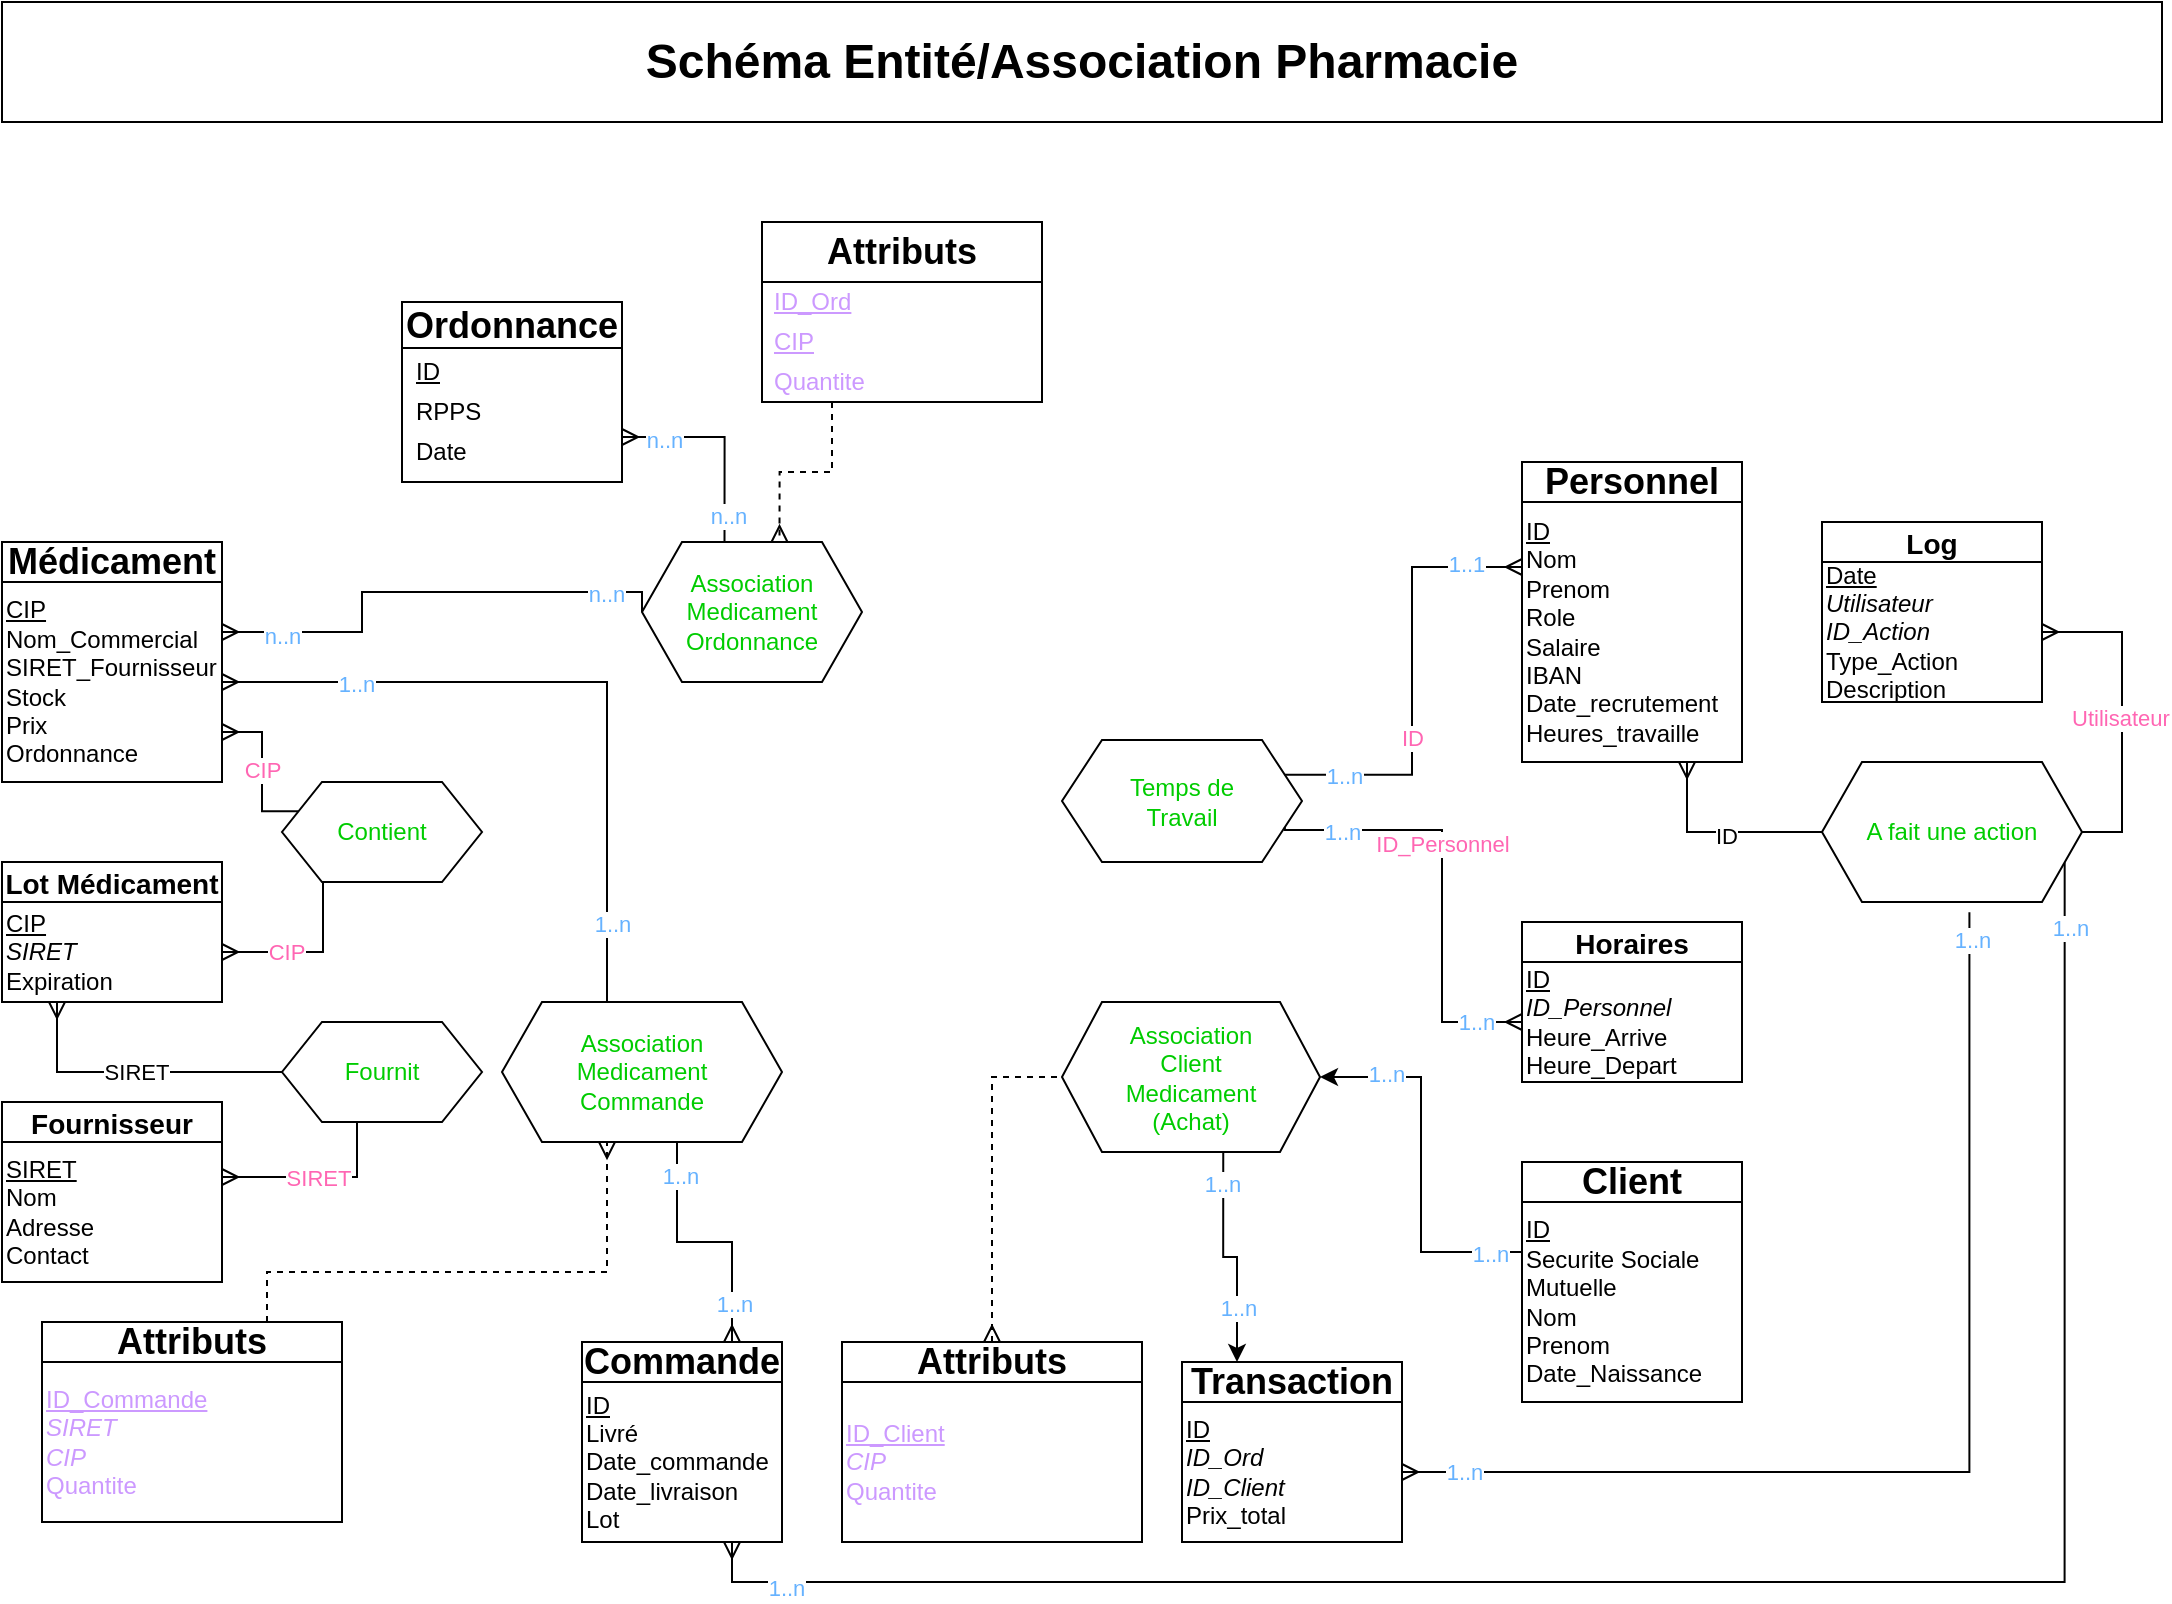 <mxfile version="24.8.2">
  <diagram name="Page-1" id="5rxcv67BSNvPamIYlfbg">
    <mxGraphModel dx="1302" dy="688" grid="1" gridSize="10" guides="1" tooltips="1" connect="1" arrows="0" fold="1" page="1" pageScale="1" pageWidth="1169" pageHeight="827" math="0" shadow="0">
      <root>
        <mxCell id="0" />
        <mxCell id="1" parent="0" />
        <mxCell id="A8mMHWh_19c2tBusHKfJ-32" value="&lt;font color=&quot;#ff66b3&quot;&gt;CIP&lt;/font&gt;" style="edgeStyle=orthogonalEdgeStyle;rounded=0;orthogonalLoop=1;jettySize=auto;html=1;exitX=1;exitY=0.75;exitDx=0;exitDy=0;entryX=0;entryY=0.25;entryDx=0;entryDy=0;endArrow=none;endFill=0;startArrow=ERmany;startFill=0;" edge="1" parent="1" source="A8mMHWh_19c2tBusHKfJ-1" target="A8mMHWh_19c2tBusHKfJ-26">
          <mxGeometry relative="1" as="geometry" />
        </mxCell>
        <mxCell id="A8mMHWh_19c2tBusHKfJ-75" style="edgeStyle=orthogonalEdgeStyle;rounded=0;orthogonalLoop=1;jettySize=auto;html=1;exitX=1;exitY=0.25;exitDx=0;exitDy=0;entryX=0;entryY=0.5;entryDx=0;entryDy=0;endArrow=none;endFill=0;startArrow=ERmany;startFill=0;" edge="1" parent="1" source="A8mMHWh_19c2tBusHKfJ-1" target="A8mMHWh_19c2tBusHKfJ-65">
          <mxGeometry relative="1" as="geometry">
            <Array as="points">
              <mxPoint x="220" y="325" />
              <mxPoint x="220" y="305" />
            </Array>
          </mxGeometry>
        </mxCell>
        <mxCell id="A8mMHWh_19c2tBusHKfJ-76" value="n..n" style="edgeLabel;html=1;align=center;verticalAlign=middle;resizable=0;points=[];fontColor=#66B2FF;" vertex="1" connectable="0" parent="A8mMHWh_19c2tBusHKfJ-75">
          <mxGeometry x="-0.751" y="-2" relative="1" as="geometry">
            <mxPoint as="offset" />
          </mxGeometry>
        </mxCell>
        <mxCell id="A8mMHWh_19c2tBusHKfJ-77" value="n..n" style="edgeLabel;html=1;align=center;verticalAlign=middle;resizable=0;points=[];fontColor=#66B2FF;" vertex="1" connectable="0" parent="A8mMHWh_19c2tBusHKfJ-75">
          <mxGeometry x="0.888" y="-1" relative="1" as="geometry">
            <mxPoint x="-15" as="offset" />
          </mxGeometry>
        </mxCell>
        <mxCell id="A8mMHWh_19c2tBusHKfJ-93" style="edgeStyle=orthogonalEdgeStyle;rounded=0;orthogonalLoop=1;jettySize=auto;html=1;exitX=1;exitY=0.5;exitDx=0;exitDy=0;entryX=0.375;entryY=0;entryDx=0;entryDy=0;startArrow=ERmany;startFill=0;endArrow=none;endFill=0;" edge="1" parent="1" source="A8mMHWh_19c2tBusHKfJ-1" target="A8mMHWh_19c2tBusHKfJ-78">
          <mxGeometry relative="1" as="geometry" />
        </mxCell>
        <mxCell id="A8mMHWh_19c2tBusHKfJ-94" value="1..n" style="edgeLabel;html=1;align=center;verticalAlign=middle;resizable=0;points=[];fontColor=#66B2FF;" vertex="1" connectable="0" parent="A8mMHWh_19c2tBusHKfJ-93">
          <mxGeometry x="-0.619" y="-1" relative="1" as="geometry">
            <mxPoint as="offset" />
          </mxGeometry>
        </mxCell>
        <mxCell id="A8mMHWh_19c2tBusHKfJ-95" value="1..n" style="edgeLabel;html=1;align=center;verticalAlign=middle;resizable=0;points=[];fontColor=#66B2FF;" vertex="1" connectable="0" parent="A8mMHWh_19c2tBusHKfJ-93">
          <mxGeometry x="0.779" y="2" relative="1" as="geometry">
            <mxPoint as="offset" />
          </mxGeometry>
        </mxCell>
        <mxCell id="A8mMHWh_19c2tBusHKfJ-1" value="&lt;div style=&quot;line-height: 120%;&quot;&gt;&lt;u style=&quot;background-color: initial;&quot;&gt;CIP&lt;/u&gt;&lt;/div&gt;&lt;span style=&quot;background-color: initial;&quot;&gt;&lt;div style=&quot;line-height: 120%;&quot;&gt;&lt;span style=&quot;background-color: initial;&quot;&gt;Nom_Commercial&lt;/span&gt;&lt;/div&gt;&lt;/span&gt;&lt;div style=&quot;line-height: 120%;&quot;&gt;&lt;div style=&quot;line-height: 120%;&quot;&gt;&lt;span style=&quot;background-color: initial;&quot;&gt;SIRET_Fournisseur&lt;/span&gt;&lt;/div&gt;&lt;div style=&quot;line-height: 120%;&quot;&gt;&lt;span style=&quot;background-color: initial;&quot;&gt;Stock&lt;/span&gt;&lt;/div&gt;&lt;div style=&quot;line-height: 120%;&quot;&gt;&lt;span style=&quot;background-color: initial;&quot;&gt;Prix&lt;/span&gt;&lt;/div&gt;&lt;div style=&quot;line-height: 120%;&quot;&gt;&lt;span style=&quot;background-color: initial;&quot;&gt;Ordonnance&lt;/span&gt;&lt;/div&gt;&lt;/div&gt;" style="rounded=0;align=left;html=1;textDirection=ltr;" vertex="1" parent="1">
          <mxGeometry x="40" y="300" width="110" height="100" as="geometry" />
        </mxCell>
        <mxCell id="A8mMHWh_19c2tBusHKfJ-3" value="&lt;h2&gt;Médicament&lt;/h2&gt;" style="rounded=0;whiteSpace=wrap;html=1;" vertex="1" parent="1">
          <mxGeometry x="40" y="280" width="110" height="20" as="geometry" />
        </mxCell>
        <mxCell id="A8mMHWh_19c2tBusHKfJ-39" value="SIRET" style="edgeStyle=orthogonalEdgeStyle;rounded=0;orthogonalLoop=1;jettySize=auto;html=1;exitX=0.25;exitY=1;exitDx=0;exitDy=0;entryX=0;entryY=0.5;entryDx=0;entryDy=0;endArrow=none;endFill=0;startArrow=ERmany;startFill=0;" edge="1" parent="1" source="A8mMHWh_19c2tBusHKfJ-6" target="A8mMHWh_19c2tBusHKfJ-37">
          <mxGeometry relative="1" as="geometry" />
        </mxCell>
        <mxCell id="A8mMHWh_19c2tBusHKfJ-6" value="&lt;u&gt;CIP&lt;/u&gt;&lt;div&gt;&lt;i&gt;SIRET&lt;/i&gt;&lt;br&gt;&lt;div&gt;Expiration&lt;/div&gt;&lt;/div&gt;" style="rounded=0;whiteSpace=wrap;html=1;align=left;" vertex="1" parent="1">
          <mxGeometry x="40" y="460" width="110" height="50" as="geometry" />
        </mxCell>
        <mxCell id="A8mMHWh_19c2tBusHKfJ-7" value="&lt;h2&gt;&lt;font style=&quot;font-size: 14px;&quot;&gt;Lot Médicament&lt;/font&gt;&lt;/h2&gt;" style="rounded=0;whiteSpace=wrap;html=1;" vertex="1" parent="1">
          <mxGeometry x="40" y="440" width="110" height="20" as="geometry" />
        </mxCell>
        <mxCell id="A8mMHWh_19c2tBusHKfJ-8" value="&lt;u&gt;ID&lt;/u&gt;&lt;div&gt;Nom&lt;/div&gt;&lt;div&gt;Prenom&lt;/div&gt;&lt;div&gt;Role&lt;/div&gt;&lt;div&gt;Salaire&lt;/div&gt;&lt;div&gt;IBAN&lt;/div&gt;&lt;div&gt;Date_recrutement&lt;/div&gt;&lt;div&gt;Heures_travaille&lt;/div&gt;" style="rounded=0;whiteSpace=wrap;html=1;align=left;" vertex="1" parent="1">
          <mxGeometry x="800" y="260" width="110" height="130" as="geometry" />
        </mxCell>
        <mxCell id="A8mMHWh_19c2tBusHKfJ-9" value="&lt;h2&gt;Personnel&lt;/h2&gt;" style="rounded=0;whiteSpace=wrap;html=1;" vertex="1" parent="1">
          <mxGeometry x="800" y="240" width="110" height="20" as="geometry" />
        </mxCell>
        <mxCell id="A8mMHWh_19c2tBusHKfJ-10" value="&lt;u&gt;ID&lt;/u&gt;&lt;div&gt;&lt;i&gt;ID_Personnel&lt;/i&gt;&lt;/div&gt;&lt;div&gt;Heure_Arrive&lt;/div&gt;&lt;div&gt;Heure_Depart&lt;/div&gt;" style="rounded=0;whiteSpace=wrap;html=1;align=left;" vertex="1" parent="1">
          <mxGeometry x="800" y="490" width="110" height="60" as="geometry" />
        </mxCell>
        <mxCell id="A8mMHWh_19c2tBusHKfJ-11" value="&lt;h2&gt;&lt;font style=&quot;font-size: 14px;&quot;&gt;Horaires&lt;/font&gt;&lt;/h2&gt;" style="rounded=0;whiteSpace=wrap;html=1;" vertex="1" parent="1">
          <mxGeometry x="800" y="470" width="110" height="20" as="geometry" />
        </mxCell>
        <mxCell id="A8mMHWh_19c2tBusHKfJ-38" value="&lt;font color=&quot;#ff66b3&quot;&gt;SIRET&lt;/font&gt;" style="edgeStyle=orthogonalEdgeStyle;rounded=0;orthogonalLoop=1;jettySize=auto;html=1;exitX=1;exitY=0.25;exitDx=0;exitDy=0;entryX=0.375;entryY=1;entryDx=0;entryDy=0;endArrow=none;endFill=0;startArrow=ERmany;startFill=0;" edge="1" parent="1" source="A8mMHWh_19c2tBusHKfJ-12" target="A8mMHWh_19c2tBusHKfJ-37">
          <mxGeometry relative="1" as="geometry" />
        </mxCell>
        <mxCell id="A8mMHWh_19c2tBusHKfJ-12" value="&lt;u&gt;SIRET&lt;/u&gt;&lt;div&gt;Nom&lt;/div&gt;&lt;div&gt;Adresse&lt;/div&gt;&lt;div&gt;Contact&lt;/div&gt;" style="rounded=0;whiteSpace=wrap;html=1;align=left;" vertex="1" parent="1">
          <mxGeometry x="40" y="580" width="110" height="70" as="geometry" />
        </mxCell>
        <mxCell id="A8mMHWh_19c2tBusHKfJ-13" value="&lt;h2&gt;&lt;font style=&quot;font-size: 14px;&quot;&gt;Fournisseur&lt;/font&gt;&lt;/h2&gt;" style="rounded=0;whiteSpace=wrap;html=1;" vertex="1" parent="1">
          <mxGeometry x="40" y="560" width="110" height="20" as="geometry" />
        </mxCell>
        <mxCell id="A8mMHWh_19c2tBusHKfJ-101" style="edgeStyle=orthogonalEdgeStyle;rounded=0;orthogonalLoop=1;jettySize=auto;html=1;exitX=0;exitY=0.25;exitDx=0;exitDy=0;entryX=1;entryY=0.5;entryDx=0;entryDy=0;" edge="1" parent="1" source="A8mMHWh_19c2tBusHKfJ-15" target="A8mMHWh_19c2tBusHKfJ-100">
          <mxGeometry relative="1" as="geometry" />
        </mxCell>
        <mxCell id="A8mMHWh_19c2tBusHKfJ-110" value="1..n" style="edgeLabel;html=1;align=center;verticalAlign=middle;resizable=0;points=[];fontColor=#66B2FF;" vertex="1" connectable="0" parent="A8mMHWh_19c2tBusHKfJ-101">
          <mxGeometry x="-0.829" y="1" relative="1" as="geometry">
            <mxPoint as="offset" />
          </mxGeometry>
        </mxCell>
        <mxCell id="A8mMHWh_19c2tBusHKfJ-111" value="1..n" style="edgeLabel;html=1;align=center;verticalAlign=middle;resizable=0;points=[];fontColor=#66B2FF;" vertex="1" connectable="0" parent="A8mMHWh_19c2tBusHKfJ-101">
          <mxGeometry x="0.792" y="-2" relative="1" as="geometry">
            <mxPoint x="13" as="offset" />
          </mxGeometry>
        </mxCell>
        <mxCell id="A8mMHWh_19c2tBusHKfJ-15" value="&lt;u&gt;ID&lt;/u&gt;&lt;div&gt;Securite Sociale&lt;/div&gt;&lt;div&gt;Mutuelle&lt;/div&gt;&lt;div&gt;Nom&lt;/div&gt;&lt;div&gt;Prenom&lt;/div&gt;&lt;div&gt;Date_Naissance&lt;/div&gt;" style="rounded=0;whiteSpace=wrap;html=1;align=left;" vertex="1" parent="1">
          <mxGeometry x="800" y="610" width="110" height="100" as="geometry" />
        </mxCell>
        <mxCell id="A8mMHWh_19c2tBusHKfJ-16" value="&lt;h2&gt;Client&lt;/h2&gt;" style="rounded=0;whiteSpace=wrap;html=1;" vertex="1" parent="1">
          <mxGeometry x="800" y="590" width="110" height="20" as="geometry" />
        </mxCell>
        <mxCell id="A8mMHWh_19c2tBusHKfJ-115" style="edgeStyle=orthogonalEdgeStyle;rounded=0;orthogonalLoop=1;jettySize=auto;html=1;exitX=0.75;exitY=1;exitDx=0;exitDy=0;entryX=1;entryY=0.75;entryDx=0;entryDy=0;startArrow=ERmany;startFill=0;endArrow=none;endFill=0;" edge="1" parent="1" source="A8mMHWh_19c2tBusHKfJ-19" target="A8mMHWh_19c2tBusHKfJ-46">
          <mxGeometry relative="1" as="geometry" />
        </mxCell>
        <mxCell id="A8mMHWh_19c2tBusHKfJ-116" value="1..n" style="edgeLabel;html=1;align=center;verticalAlign=middle;resizable=0;points=[];fontColor=#66B2FF;" vertex="1" connectable="0" parent="A8mMHWh_19c2tBusHKfJ-115">
          <mxGeometry x="-0.91" y="-3" relative="1" as="geometry">
            <mxPoint as="offset" />
          </mxGeometry>
        </mxCell>
        <mxCell id="A8mMHWh_19c2tBusHKfJ-117" value="1..n" style="edgeLabel;html=1;align=center;verticalAlign=middle;resizable=0;points=[];fontColor=#66B2FF;" vertex="1" connectable="0" parent="A8mMHWh_19c2tBusHKfJ-115">
          <mxGeometry x="0.938" y="-2" relative="1" as="geometry">
            <mxPoint as="offset" />
          </mxGeometry>
        </mxCell>
        <mxCell id="A8mMHWh_19c2tBusHKfJ-19" value="&lt;u&gt;ID&lt;/u&gt;&lt;div&gt;Livré&lt;/div&gt;&lt;div&gt;Date_commande&lt;/div&gt;&lt;div&gt;Date_livraison&lt;/div&gt;&lt;div&gt;Lot&lt;/div&gt;" style="rounded=0;whiteSpace=wrap;html=1;align=left;" vertex="1" parent="1">
          <mxGeometry x="330" y="700" width="100" height="80" as="geometry" />
        </mxCell>
        <mxCell id="A8mMHWh_19c2tBusHKfJ-92" style="edgeStyle=orthogonalEdgeStyle;rounded=0;orthogonalLoop=1;jettySize=auto;html=1;exitX=0.75;exitY=0;exitDx=0;exitDy=0;entryX=0.625;entryY=1;entryDx=0;entryDy=0;endArrow=none;endFill=0;startArrow=ERmany;startFill=0;" edge="1" parent="1" source="A8mMHWh_19c2tBusHKfJ-20" target="A8mMHWh_19c2tBusHKfJ-78">
          <mxGeometry relative="1" as="geometry" />
        </mxCell>
        <mxCell id="A8mMHWh_19c2tBusHKfJ-97" value="1..n" style="edgeLabel;html=1;align=center;verticalAlign=middle;resizable=0;points=[];fontColor=#66B2FF;" vertex="1" connectable="0" parent="A8mMHWh_19c2tBusHKfJ-92">
          <mxGeometry x="-0.704" y="-1" relative="1" as="geometry">
            <mxPoint as="offset" />
          </mxGeometry>
        </mxCell>
        <mxCell id="A8mMHWh_19c2tBusHKfJ-98" value="1..n" style="edgeLabel;html=1;align=center;verticalAlign=middle;resizable=0;points=[];fontColor=#66B2FF;" vertex="1" connectable="0" parent="A8mMHWh_19c2tBusHKfJ-92">
          <mxGeometry x="0.743" y="-1" relative="1" as="geometry">
            <mxPoint as="offset" />
          </mxGeometry>
        </mxCell>
        <mxCell id="A8mMHWh_19c2tBusHKfJ-20" value="&lt;h2&gt;Commande&lt;/h2&gt;" style="rounded=0;whiteSpace=wrap;html=1;" vertex="1" parent="1">
          <mxGeometry x="330" y="680" width="100" height="20" as="geometry" />
        </mxCell>
        <mxCell id="A8mMHWh_19c2tBusHKfJ-21" value="&lt;u&gt;ID&lt;/u&gt;&lt;div&gt;&lt;i&gt;ID_Ord&lt;/i&gt;&lt;/div&gt;&lt;div&gt;&lt;i&gt;ID_Client&lt;/i&gt;&lt;/div&gt;&lt;div&gt;Prix_total&lt;/div&gt;" style="rounded=0;whiteSpace=wrap;html=1;align=left;" vertex="1" parent="1">
          <mxGeometry x="630" y="710" width="110" height="70" as="geometry" />
        </mxCell>
        <mxCell id="A8mMHWh_19c2tBusHKfJ-22" value="&lt;h2&gt;Transaction&lt;/h2&gt;" style="rounded=0;whiteSpace=wrap;html=1;" vertex="1" parent="1">
          <mxGeometry x="630" y="690" width="110" height="20" as="geometry" />
        </mxCell>
        <mxCell id="A8mMHWh_19c2tBusHKfJ-48" style="edgeStyle=orthogonalEdgeStyle;rounded=0;orthogonalLoop=1;jettySize=auto;html=1;exitX=1;exitY=0.5;exitDx=0;exitDy=0;entryX=1;entryY=0.5;entryDx=0;entryDy=0;startArrow=ERmany;startFill=0;endArrow=none;endFill=0;" edge="1" parent="1" source="A8mMHWh_19c2tBusHKfJ-23" target="A8mMHWh_19c2tBusHKfJ-46">
          <mxGeometry relative="1" as="geometry" />
        </mxCell>
        <mxCell id="A8mMHWh_19c2tBusHKfJ-50" value="Utilisateur" style="edgeLabel;html=1;align=center;verticalAlign=middle;resizable=0;points=[];fontColor=#FF66B3;" vertex="1" connectable="0" parent="A8mMHWh_19c2tBusHKfJ-48">
          <mxGeometry x="-0.219" y="-1" relative="1" as="geometry">
            <mxPoint y="20" as="offset" />
          </mxGeometry>
        </mxCell>
        <mxCell id="A8mMHWh_19c2tBusHKfJ-23" value="&lt;u&gt;Date&lt;/u&gt;&lt;div&gt;&lt;i&gt;Utilisateur&lt;/i&gt;&lt;/div&gt;&lt;div&gt;&lt;i&gt;ID_Action&lt;/i&gt;&lt;/div&gt;&lt;div&gt;Type_Action&lt;/div&gt;&lt;div&gt;Description&lt;/div&gt;" style="rounded=0;whiteSpace=wrap;html=1;align=left;" vertex="1" parent="1">
          <mxGeometry x="950" y="290" width="110" height="70" as="geometry" />
        </mxCell>
        <mxCell id="A8mMHWh_19c2tBusHKfJ-24" value="&lt;h2&gt;&lt;font style=&quot;font-size: 14px;&quot;&gt;Log&lt;/font&gt;&lt;/h2&gt;" style="rounded=0;whiteSpace=wrap;html=1;" vertex="1" parent="1">
          <mxGeometry x="950" y="270" width="110" height="20" as="geometry" />
        </mxCell>
        <mxCell id="A8mMHWh_19c2tBusHKfJ-25" value="&lt;h1&gt;Schéma Entité/Association Pharmacie&lt;/h1&gt;" style="whiteSpace=wrap;html=1;" vertex="1" parent="1">
          <mxGeometry x="40" y="10" width="1080" height="60" as="geometry" />
        </mxCell>
        <mxCell id="A8mMHWh_19c2tBusHKfJ-26" value="Contient" style="shape=hexagon;perimeter=hexagonPerimeter2;whiteSpace=wrap;html=1;fixedSize=1;fontColor=#00CC00;" vertex="1" parent="1">
          <mxGeometry x="180" y="400" width="100" height="50" as="geometry" />
        </mxCell>
        <mxCell id="A8mMHWh_19c2tBusHKfJ-31" value="&lt;font color=&quot;#ff66b3&quot;&gt;CIP&lt;/font&gt;" style="edgeStyle=orthogonalEdgeStyle;rounded=0;orthogonalLoop=1;jettySize=auto;html=1;exitX=1;exitY=0.5;exitDx=0;exitDy=0;entryX=0.205;entryY=0.998;entryDx=0;entryDy=0;entryPerimeter=0;endArrow=none;endFill=0;startArrow=ERmany;startFill=0;" edge="1" parent="1" source="A8mMHWh_19c2tBusHKfJ-6" target="A8mMHWh_19c2tBusHKfJ-26">
          <mxGeometry x="-0.256" relative="1" as="geometry">
            <mxPoint as="offset" />
          </mxGeometry>
        </mxCell>
        <mxCell id="A8mMHWh_19c2tBusHKfJ-33" value="Temps de&lt;div&gt;Travail&lt;/div&gt;" style="shape=hexagon;perimeter=hexagonPerimeter2;whiteSpace=wrap;html=1;fixedSize=1;fontColor=#00CC00;" vertex="1" parent="1">
          <mxGeometry x="570" y="379" width="120" height="61" as="geometry" />
        </mxCell>
        <mxCell id="A8mMHWh_19c2tBusHKfJ-34" value="&lt;font color=&quot;#ff66b3&quot;&gt;ID&lt;/font&gt;" style="edgeStyle=orthogonalEdgeStyle;rounded=0;orthogonalLoop=1;jettySize=auto;html=1;exitX=0;exitY=0.25;exitDx=0;exitDy=0;entryX=1;entryY=0.25;entryDx=0;entryDy=0;endArrow=none;endFill=0;startArrow=ERmany;startFill=0;" edge="1" parent="1" source="A8mMHWh_19c2tBusHKfJ-8" target="A8mMHWh_19c2tBusHKfJ-33">
          <mxGeometry x="0.265" relative="1" as="geometry">
            <mxPoint x="740.0" y="390" as="targetPoint" />
            <mxPoint as="offset" />
          </mxGeometry>
        </mxCell>
        <mxCell id="A8mMHWh_19c2tBusHKfJ-42" value="1..1" style="edgeLabel;html=1;align=center;verticalAlign=middle;resizable=0;points=[];fontColor=#66B2FF;" vertex="1" connectable="0" parent="A8mMHWh_19c2tBusHKfJ-34">
          <mxGeometry x="-0.823" y="1" relative="1" as="geometry">
            <mxPoint x="-9" y="-3" as="offset" />
          </mxGeometry>
        </mxCell>
        <mxCell id="A8mMHWh_19c2tBusHKfJ-43" value="1..n" style="edgeLabel;html=1;align=center;verticalAlign=middle;resizable=0;points=[];fontColor=#66B2FF;" vertex="1" connectable="0" parent="A8mMHWh_19c2tBusHKfJ-34">
          <mxGeometry x="0.851" relative="1" as="geometry">
            <mxPoint x="13" as="offset" />
          </mxGeometry>
        </mxCell>
        <mxCell id="A8mMHWh_19c2tBusHKfJ-35" value="&lt;font color=&quot;#ff66b3&quot;&gt;ID_Personnel&lt;/font&gt;" style="edgeStyle=orthogonalEdgeStyle;rounded=0;orthogonalLoop=1;jettySize=auto;html=1;exitX=0;exitY=0.5;exitDx=0;exitDy=0;entryX=1;entryY=0.75;entryDx=0;entryDy=0;endArrow=none;endFill=0;startArrow=ERmany;startFill=0;" edge="1" parent="1" source="A8mMHWh_19c2tBusHKfJ-10" target="A8mMHWh_19c2tBusHKfJ-33">
          <mxGeometry x="0.2" relative="1" as="geometry">
            <mxPoint x="740.0" y="440" as="targetPoint" />
            <Array as="points">
              <mxPoint x="760" y="520" />
              <mxPoint x="760" y="424" />
            </Array>
            <mxPoint as="offset" />
          </mxGeometry>
        </mxCell>
        <mxCell id="A8mMHWh_19c2tBusHKfJ-44" value="1..n" style="edgeLabel;html=1;align=center;verticalAlign=middle;resizable=0;points=[];fontColor=#66B2FF;" vertex="1" connectable="0" parent="A8mMHWh_19c2tBusHKfJ-35">
          <mxGeometry x="-0.783" relative="1" as="geometry">
            <mxPoint as="offset" />
          </mxGeometry>
        </mxCell>
        <mxCell id="A8mMHWh_19c2tBusHKfJ-45" value="1..n" style="edgeLabel;html=1;align=center;verticalAlign=middle;resizable=0;points=[];fontColor=#66B2FF;" vertex="1" connectable="0" parent="A8mMHWh_19c2tBusHKfJ-35">
          <mxGeometry x="0.873" y="1" relative="1" as="geometry">
            <mxPoint x="16" as="offset" />
          </mxGeometry>
        </mxCell>
        <mxCell id="A8mMHWh_19c2tBusHKfJ-37" value="Fournit" style="shape=hexagon;perimeter=hexagonPerimeter2;whiteSpace=wrap;html=1;fixedSize=1;fontColor=#00CC00;" vertex="1" parent="1">
          <mxGeometry x="180" y="520" width="100" height="50" as="geometry" />
        </mxCell>
        <mxCell id="A8mMHWh_19c2tBusHKfJ-46" value="A fait une action" style="shape=hexagon;perimeter=hexagonPerimeter2;whiteSpace=wrap;html=1;fixedSize=1;fontColor=#00CC00;" vertex="1" parent="1">
          <mxGeometry x="950" y="390" width="130" height="70" as="geometry" />
        </mxCell>
        <mxCell id="A8mMHWh_19c2tBusHKfJ-47" style="edgeStyle=orthogonalEdgeStyle;rounded=0;orthogonalLoop=1;jettySize=auto;html=1;exitX=0.75;exitY=1;exitDx=0;exitDy=0;entryX=0;entryY=0.5;entryDx=0;entryDy=0;startArrow=ERmany;startFill=0;endArrow=none;endFill=0;" edge="1" parent="1" source="A8mMHWh_19c2tBusHKfJ-8" target="A8mMHWh_19c2tBusHKfJ-46">
          <mxGeometry relative="1" as="geometry">
            <Array as="points">
              <mxPoint x="883" y="425" />
            </Array>
          </mxGeometry>
        </mxCell>
        <mxCell id="A8mMHWh_19c2tBusHKfJ-49" value="ID" style="edgeLabel;html=1;align=center;verticalAlign=middle;resizable=0;points=[];" vertex="1" connectable="0" parent="A8mMHWh_19c2tBusHKfJ-47">
          <mxGeometry x="0.06" y="-2" relative="1" as="geometry">
            <mxPoint as="offset" />
          </mxGeometry>
        </mxCell>
        <mxCell id="A8mMHWh_19c2tBusHKfJ-66" style="edgeStyle=orthogonalEdgeStyle;rounded=0;orthogonalLoop=1;jettySize=auto;html=1;exitX=1;exitY=0.75;exitDx=0;exitDy=0;entryX=0.375;entryY=0;entryDx=0;entryDy=0;endArrow=none;endFill=0;startArrow=ERmany;startFill=0;" edge="1" parent="1" source="A8mMHWh_19c2tBusHKfJ-51" target="A8mMHWh_19c2tBusHKfJ-65">
          <mxGeometry relative="1" as="geometry" />
        </mxCell>
        <mxCell id="A8mMHWh_19c2tBusHKfJ-68" value="n..n" style="edgeLabel;html=1;align=center;verticalAlign=middle;resizable=0;points=[];fontColor=#66B2FF;" vertex="1" connectable="0" parent="A8mMHWh_19c2tBusHKfJ-66">
          <mxGeometry x="-0.596" y="-1" relative="1" as="geometry">
            <mxPoint as="offset" />
          </mxGeometry>
        </mxCell>
        <mxCell id="A8mMHWh_19c2tBusHKfJ-71" value="n..n" style="edgeLabel;html=1;align=center;verticalAlign=middle;resizable=0;points=[];fontColor=#66B2FF;" vertex="1" connectable="0" parent="A8mMHWh_19c2tBusHKfJ-66">
          <mxGeometry x="0.753" y="1" relative="1" as="geometry">
            <mxPoint as="offset" />
          </mxGeometry>
        </mxCell>
        <mxCell id="A8mMHWh_19c2tBusHKfJ-51" value="&lt;h2&gt;Ordonnance&lt;/h2&gt;" style="swimlane;whiteSpace=wrap;html=1;" vertex="1" parent="1">
          <mxGeometry x="240" y="160" width="110" height="90" as="geometry">
            <mxRectangle x="310" y="330" width="140" height="30" as="alternateBounds" />
          </mxGeometry>
        </mxCell>
        <mxCell id="A8mMHWh_19c2tBusHKfJ-52" value="ID" style="text;html=1;align=left;verticalAlign=middle;resizable=0;points=[];autosize=1;strokeColor=none;fillColor=none;fontStyle=4" vertex="1" parent="A8mMHWh_19c2tBusHKfJ-51">
          <mxGeometry x="5" y="20" width="40" height="30" as="geometry" />
        </mxCell>
        <mxCell id="A8mMHWh_19c2tBusHKfJ-53" value="RPPS" style="text;html=1;align=left;verticalAlign=middle;resizable=0;points=[];autosize=1;strokeColor=none;fillColor=none;" vertex="1" parent="A8mMHWh_19c2tBusHKfJ-51">
          <mxGeometry x="5" y="40" width="60" height="30" as="geometry" />
        </mxCell>
        <mxCell id="A8mMHWh_19c2tBusHKfJ-55" value="Date" style="text;html=1;align=left;verticalAlign=middle;resizable=0;points=[];autosize=1;strokeColor=none;fillColor=none;" vertex="1" parent="A8mMHWh_19c2tBusHKfJ-51">
          <mxGeometry x="5" y="60" width="50" height="30" as="geometry" />
        </mxCell>
        <mxCell id="A8mMHWh_19c2tBusHKfJ-67" style="edgeStyle=orthogonalEdgeStyle;rounded=0;orthogonalLoop=1;jettySize=auto;html=1;exitX=0.25;exitY=1;exitDx=0;exitDy=0;entryX=0.625;entryY=0;entryDx=0;entryDy=0;endArrow=ERmany;endFill=0;dashed=1;" edge="1" parent="1" source="A8mMHWh_19c2tBusHKfJ-61" target="A8mMHWh_19c2tBusHKfJ-65">
          <mxGeometry relative="1" as="geometry" />
        </mxCell>
        <mxCell id="A8mMHWh_19c2tBusHKfJ-61" value="&lt;h2&gt;Attributs&lt;/h2&gt;" style="swimlane;fontStyle=0;childLayout=stackLayout;horizontal=1;startSize=30;horizontalStack=0;resizeParent=1;resizeParentMax=0;resizeLast=0;collapsible=1;marginBottom=0;whiteSpace=wrap;html=1;" vertex="1" parent="1">
          <mxGeometry x="420" y="120" width="140" height="90" as="geometry" />
        </mxCell>
        <mxCell id="A8mMHWh_19c2tBusHKfJ-62" value="&lt;u&gt;ID_Ord&lt;/u&gt;" style="text;strokeColor=none;fillColor=none;align=left;verticalAlign=middle;spacingLeft=4;spacingRight=4;overflow=hidden;points=[[0,0.5],[1,0.5]];portConstraint=eastwest;rotatable=0;whiteSpace=wrap;html=1;fontColor=#CC99FF;" vertex="1" parent="A8mMHWh_19c2tBusHKfJ-61">
          <mxGeometry y="30" width="140" height="20" as="geometry" />
        </mxCell>
        <mxCell id="A8mMHWh_19c2tBusHKfJ-63" value="&lt;u&gt;CIP&lt;/u&gt;" style="text;strokeColor=none;fillColor=none;align=left;verticalAlign=middle;spacingLeft=4;spacingRight=4;overflow=hidden;points=[[0,0.5],[1,0.5]];portConstraint=eastwest;rotatable=0;whiteSpace=wrap;html=1;fontColor=#CC99FF;" vertex="1" parent="A8mMHWh_19c2tBusHKfJ-61">
          <mxGeometry y="50" width="140" height="20" as="geometry" />
        </mxCell>
        <mxCell id="A8mMHWh_19c2tBusHKfJ-64" value="Quantite" style="text;strokeColor=none;fillColor=none;align=left;verticalAlign=middle;spacingLeft=4;spacingRight=4;overflow=hidden;points=[[0,0.5],[1,0.5]];portConstraint=eastwest;rotatable=0;whiteSpace=wrap;html=1;fontColor=#CC99FF;" vertex="1" parent="A8mMHWh_19c2tBusHKfJ-61">
          <mxGeometry y="70" width="140" height="20" as="geometry" />
        </mxCell>
        <mxCell id="A8mMHWh_19c2tBusHKfJ-65" value="Association&lt;div&gt;Medicament&lt;/div&gt;&lt;div&gt;Ordonnance&lt;/div&gt;" style="shape=hexagon;perimeter=hexagonPerimeter2;whiteSpace=wrap;html=1;fixedSize=1;fontColor=#00CC00;" vertex="1" parent="1">
          <mxGeometry x="360" y="280" width="110" height="70" as="geometry" />
        </mxCell>
        <mxCell id="A8mMHWh_19c2tBusHKfJ-78" value="Association&lt;div&gt;Medicament&lt;/div&gt;&lt;div&gt;Commande&lt;/div&gt;" style="shape=hexagon;perimeter=hexagonPerimeter2;whiteSpace=wrap;html=1;fixedSize=1;fontColor=#00CC00;" vertex="1" parent="1">
          <mxGeometry x="290" y="510" width="140" height="70" as="geometry" />
        </mxCell>
        <mxCell id="A8mMHWh_19c2tBusHKfJ-91" style="edgeStyle=orthogonalEdgeStyle;rounded=0;orthogonalLoop=1;jettySize=auto;html=1;exitX=0.75;exitY=0;exitDx=0;exitDy=0;endArrow=ERmany;endFill=0;dashed=1;entryX=0.375;entryY=1;entryDx=0;entryDy=0;" edge="1" parent="1" source="A8mMHWh_19c2tBusHKfJ-90" target="A8mMHWh_19c2tBusHKfJ-78">
          <mxGeometry relative="1" as="geometry">
            <mxPoint x="217" y="725" as="sourcePoint" />
            <mxPoint x="350" y="595" as="targetPoint" />
            <Array as="points">
              <mxPoint x="173" y="645" />
              <mxPoint x="343" y="645" />
            </Array>
          </mxGeometry>
        </mxCell>
        <mxCell id="A8mMHWh_19c2tBusHKfJ-89" value="&lt;u&gt;ID_Commande&lt;/u&gt;&lt;div&gt;&lt;i&gt;SIRET&lt;/i&gt;&lt;/div&gt;&lt;div&gt;&lt;i&gt;CIP&lt;/i&gt;&lt;/div&gt;&lt;div&gt;Quantite&lt;/div&gt;" style="rounded=0;whiteSpace=wrap;html=1;align=left;fontColor=#CC99FF;" vertex="1" parent="1">
          <mxGeometry x="60" y="690" width="150" height="80" as="geometry" />
        </mxCell>
        <mxCell id="A8mMHWh_19c2tBusHKfJ-90" value="&lt;h2&gt;Attributs&lt;/h2&gt;" style="rounded=0;whiteSpace=wrap;html=1;" vertex="1" parent="1">
          <mxGeometry x="60" y="670" width="150" height="20" as="geometry" />
        </mxCell>
        <mxCell id="A8mMHWh_19c2tBusHKfJ-99" style="edgeStyle=orthogonalEdgeStyle;rounded=0;orthogonalLoop=1;jettySize=auto;html=1;exitX=1;exitY=0.5;exitDx=0;exitDy=0;entryX=0.567;entryY=1.073;entryDx=0;entryDy=0;entryPerimeter=0;startArrow=ERmany;startFill=0;endArrow=none;endFill=0;" edge="1" parent="1" source="A8mMHWh_19c2tBusHKfJ-21" target="A8mMHWh_19c2tBusHKfJ-46">
          <mxGeometry relative="1" as="geometry" />
        </mxCell>
        <mxCell id="A8mMHWh_19c2tBusHKfJ-108" value="1..n" style="edgeLabel;html=1;align=center;verticalAlign=middle;resizable=0;points=[];fontColor=#66B2FF;" vertex="1" connectable="0" parent="A8mMHWh_19c2tBusHKfJ-99">
          <mxGeometry x="-0.89" relative="1" as="geometry">
            <mxPoint as="offset" />
          </mxGeometry>
        </mxCell>
        <mxCell id="A8mMHWh_19c2tBusHKfJ-109" value="1..n" style="edgeLabel;html=1;align=center;verticalAlign=middle;resizable=0;points=[];fontColor=#66B2FF;" vertex="1" connectable="0" parent="A8mMHWh_19c2tBusHKfJ-99">
          <mxGeometry x="0.95" y="-1" relative="1" as="geometry">
            <mxPoint as="offset" />
          </mxGeometry>
        </mxCell>
        <mxCell id="A8mMHWh_19c2tBusHKfJ-107" style="edgeStyle=orthogonalEdgeStyle;rounded=0;orthogonalLoop=1;jettySize=auto;html=1;exitX=0.625;exitY=1;exitDx=0;exitDy=0;entryX=0.25;entryY=0;entryDx=0;entryDy=0;" edge="1" parent="1" source="A8mMHWh_19c2tBusHKfJ-100" target="A8mMHWh_19c2tBusHKfJ-22">
          <mxGeometry relative="1" as="geometry" />
        </mxCell>
        <mxCell id="A8mMHWh_19c2tBusHKfJ-112" value="1..n" style="edgeLabel;html=1;align=center;verticalAlign=middle;resizable=0;points=[];fontColor=#66B2FF;" vertex="1" connectable="0" parent="A8mMHWh_19c2tBusHKfJ-107">
          <mxGeometry x="-0.725" y="-1" relative="1" as="geometry">
            <mxPoint as="offset" />
          </mxGeometry>
        </mxCell>
        <mxCell id="A8mMHWh_19c2tBusHKfJ-113" value="1..n" style="edgeLabel;html=1;align=center;verticalAlign=middle;resizable=0;points=[];fontColor=#66B2FF;" vertex="1" connectable="0" parent="A8mMHWh_19c2tBusHKfJ-107">
          <mxGeometry x="0.509" relative="1" as="geometry">
            <mxPoint as="offset" />
          </mxGeometry>
        </mxCell>
        <mxCell id="A8mMHWh_19c2tBusHKfJ-100" value="Association&lt;div&gt;Client&lt;/div&gt;&lt;div&gt;Medicament&lt;/div&gt;&lt;div&gt;(Achat)&lt;/div&gt;" style="shape=hexagon;perimeter=hexagonPerimeter2;whiteSpace=wrap;html=1;fixedSize=1;fontColor=#00CC00;" vertex="1" parent="1">
          <mxGeometry x="570" y="510" width="129" height="75" as="geometry" />
        </mxCell>
        <mxCell id="A8mMHWh_19c2tBusHKfJ-103" value="&lt;u&gt;ID_Client&lt;/u&gt;&lt;div&gt;&lt;i&gt;CIP&lt;/i&gt;&lt;/div&gt;&lt;div&gt;Quantite&lt;/div&gt;" style="rounded=0;whiteSpace=wrap;html=1;align=left;fontColor=#CC99FF;" vertex="1" parent="1">
          <mxGeometry x="460" y="700" width="150" height="80" as="geometry" />
        </mxCell>
        <mxCell id="A8mMHWh_19c2tBusHKfJ-105" style="edgeStyle=orthogonalEdgeStyle;rounded=0;orthogonalLoop=1;jettySize=auto;html=1;exitX=0.5;exitY=0;exitDx=0;exitDy=0;entryX=0;entryY=0.5;entryDx=0;entryDy=0;startArrow=ERmany;startFill=0;endArrow=none;endFill=0;dashed=1;" edge="1" parent="1" source="A8mMHWh_19c2tBusHKfJ-104" target="A8mMHWh_19c2tBusHKfJ-100">
          <mxGeometry relative="1" as="geometry" />
        </mxCell>
        <mxCell id="A8mMHWh_19c2tBusHKfJ-104" value="&lt;h2&gt;Attributs&lt;/h2&gt;" style="rounded=0;whiteSpace=wrap;html=1;" vertex="1" parent="1">
          <mxGeometry x="460" y="680" width="150" height="20" as="geometry" />
        </mxCell>
      </root>
    </mxGraphModel>
  </diagram>
</mxfile>
